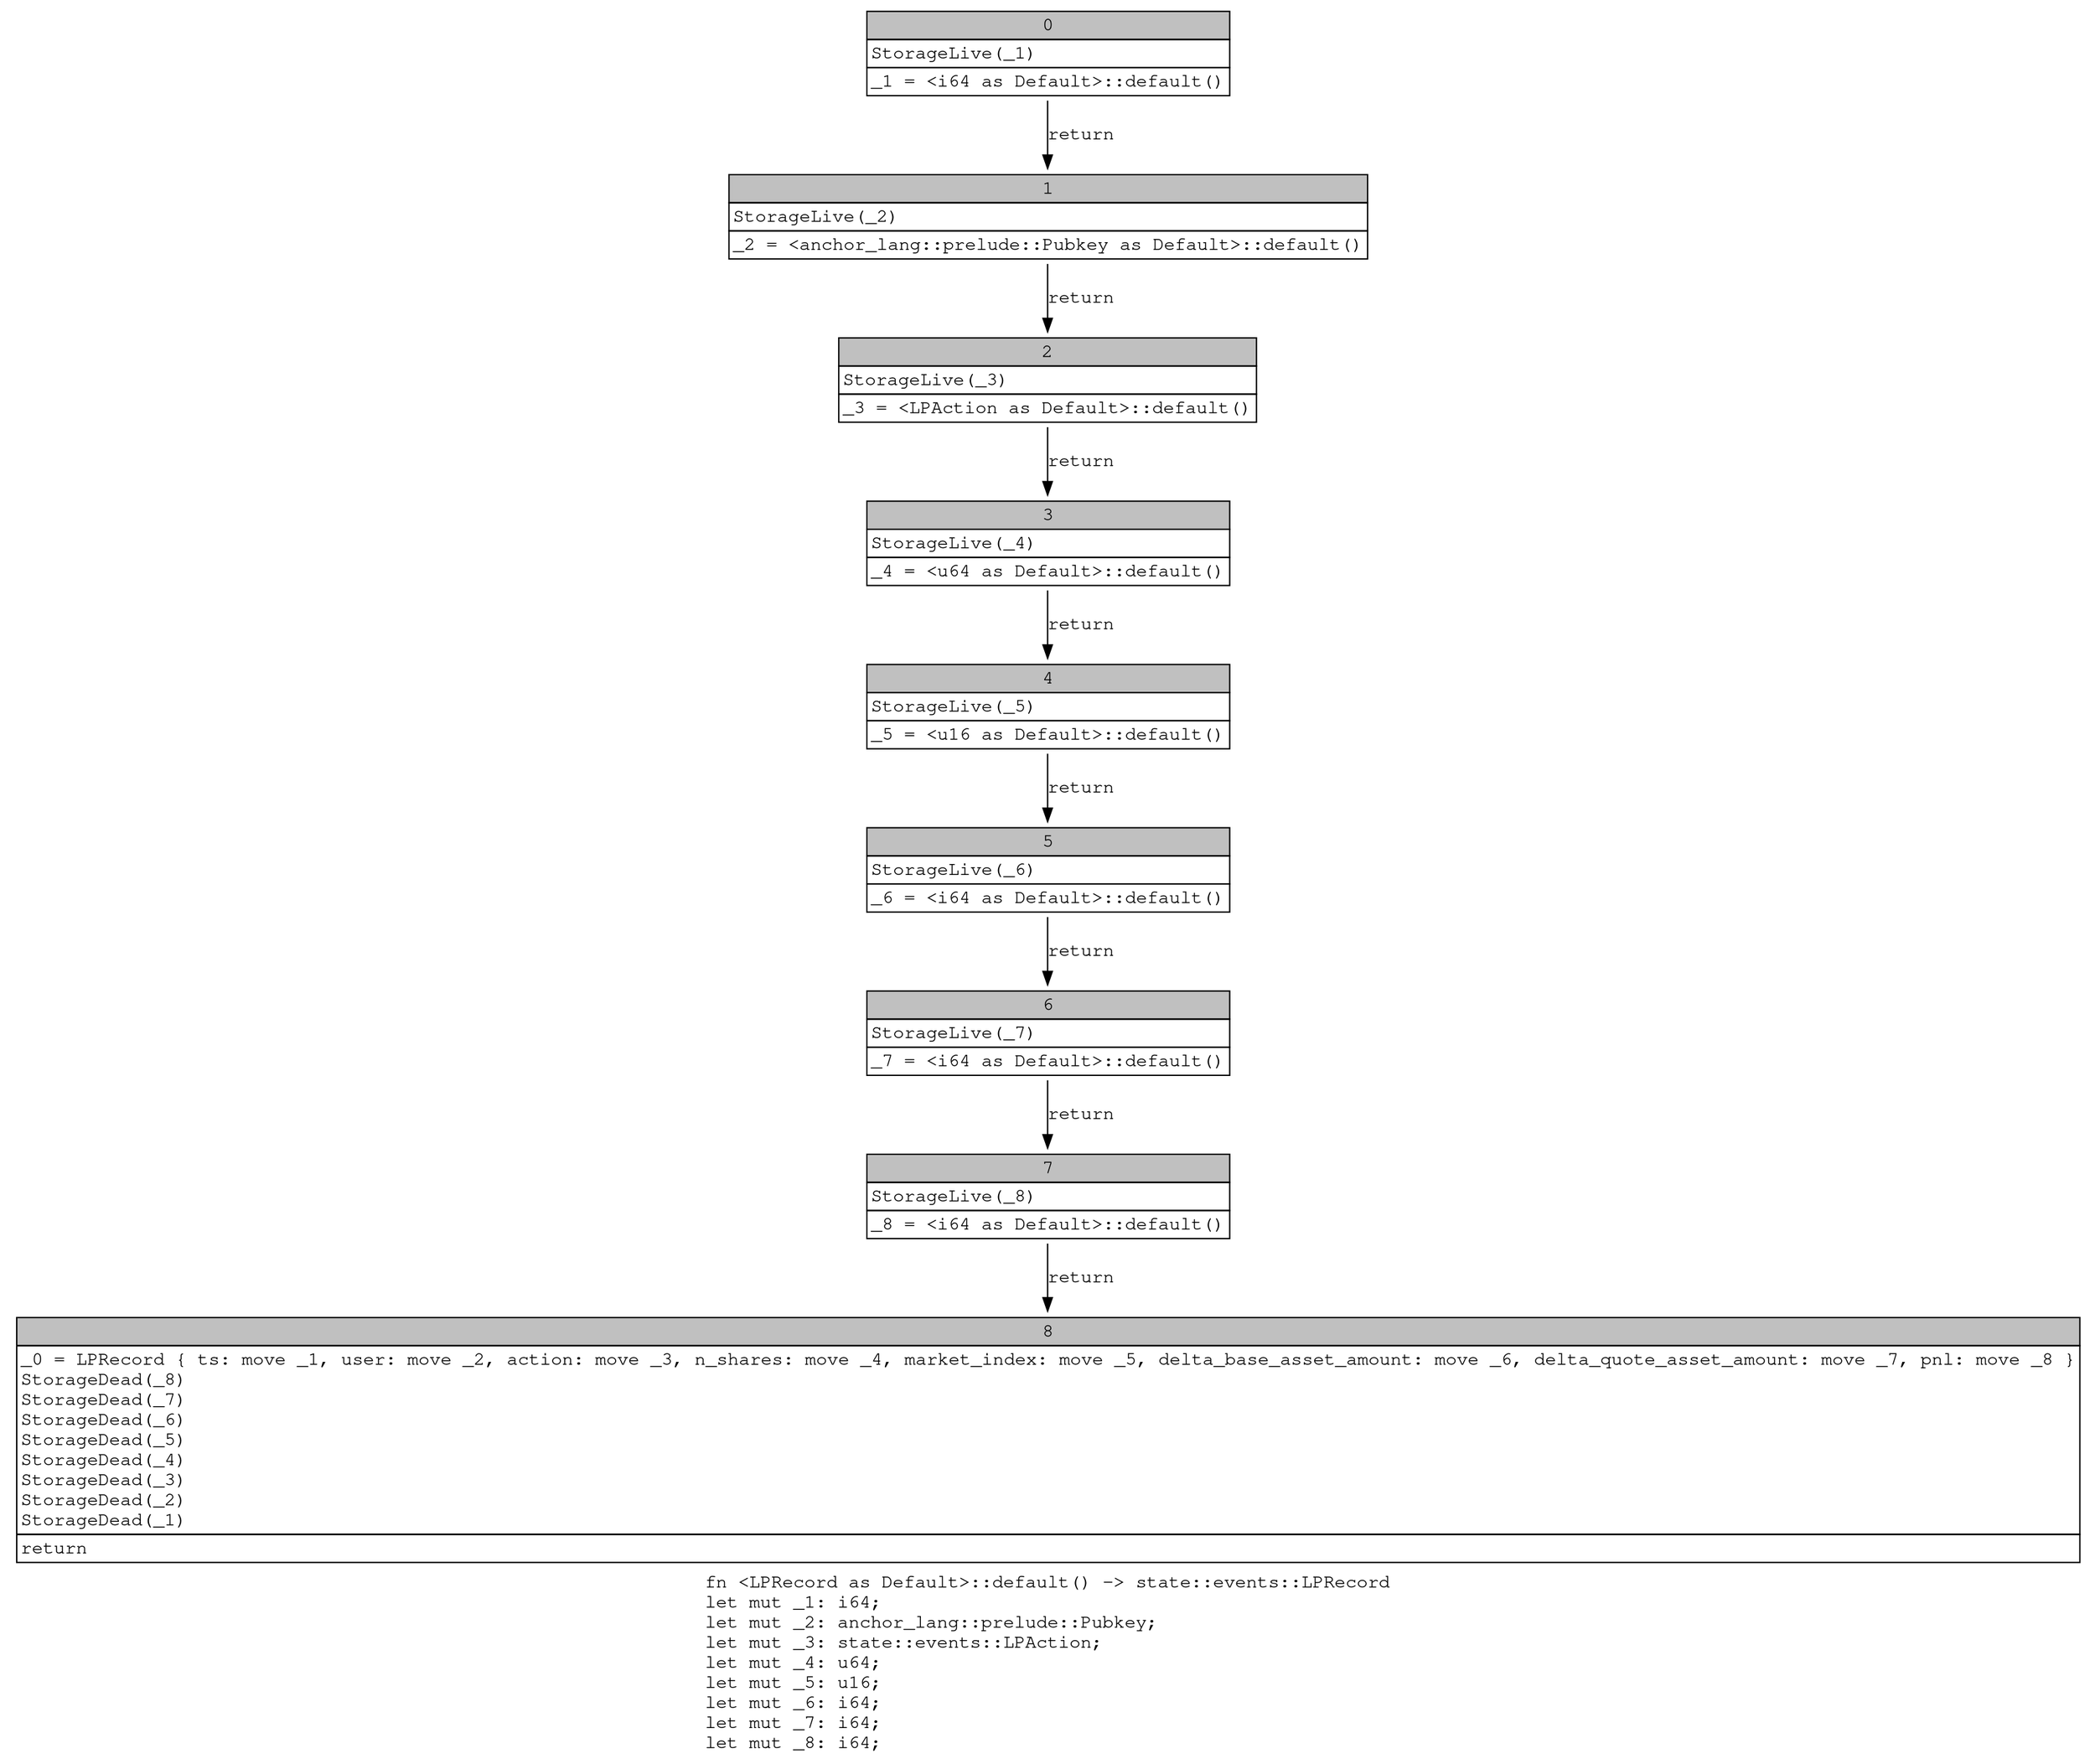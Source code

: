 digraph Mir_0_15646 {
    graph [fontname="Courier, monospace"];
    node [fontname="Courier, monospace"];
    edge [fontname="Courier, monospace"];
    label=<fn &lt;LPRecord as Default&gt;::default() -&gt; state::events::LPRecord<br align="left"/>let mut _1: i64;<br align="left"/>let mut _2: anchor_lang::prelude::Pubkey;<br align="left"/>let mut _3: state::events::LPAction;<br align="left"/>let mut _4: u64;<br align="left"/>let mut _5: u16;<br align="left"/>let mut _6: i64;<br align="left"/>let mut _7: i64;<br align="left"/>let mut _8: i64;<br align="left"/>>;
    bb0__0_15646 [shape="none", label=<<table border="0" cellborder="1" cellspacing="0"><tr><td bgcolor="gray" align="center" colspan="1">0</td></tr><tr><td align="left" balign="left">StorageLive(_1)<br/></td></tr><tr><td align="left">_1 = &lt;i64 as Default&gt;::default()</td></tr></table>>];
    bb1__0_15646 [shape="none", label=<<table border="0" cellborder="1" cellspacing="0"><tr><td bgcolor="gray" align="center" colspan="1">1</td></tr><tr><td align="left" balign="left">StorageLive(_2)<br/></td></tr><tr><td align="left">_2 = &lt;anchor_lang::prelude::Pubkey as Default&gt;::default()</td></tr></table>>];
    bb2__0_15646 [shape="none", label=<<table border="0" cellborder="1" cellspacing="0"><tr><td bgcolor="gray" align="center" colspan="1">2</td></tr><tr><td align="left" balign="left">StorageLive(_3)<br/></td></tr><tr><td align="left">_3 = &lt;LPAction as Default&gt;::default()</td></tr></table>>];
    bb3__0_15646 [shape="none", label=<<table border="0" cellborder="1" cellspacing="0"><tr><td bgcolor="gray" align="center" colspan="1">3</td></tr><tr><td align="left" balign="left">StorageLive(_4)<br/></td></tr><tr><td align="left">_4 = &lt;u64 as Default&gt;::default()</td></tr></table>>];
    bb4__0_15646 [shape="none", label=<<table border="0" cellborder="1" cellspacing="0"><tr><td bgcolor="gray" align="center" colspan="1">4</td></tr><tr><td align="left" balign="left">StorageLive(_5)<br/></td></tr><tr><td align="left">_5 = &lt;u16 as Default&gt;::default()</td></tr></table>>];
    bb5__0_15646 [shape="none", label=<<table border="0" cellborder="1" cellspacing="0"><tr><td bgcolor="gray" align="center" colspan="1">5</td></tr><tr><td align="left" balign="left">StorageLive(_6)<br/></td></tr><tr><td align="left">_6 = &lt;i64 as Default&gt;::default()</td></tr></table>>];
    bb6__0_15646 [shape="none", label=<<table border="0" cellborder="1" cellspacing="0"><tr><td bgcolor="gray" align="center" colspan="1">6</td></tr><tr><td align="left" balign="left">StorageLive(_7)<br/></td></tr><tr><td align="left">_7 = &lt;i64 as Default&gt;::default()</td></tr></table>>];
    bb7__0_15646 [shape="none", label=<<table border="0" cellborder="1" cellspacing="0"><tr><td bgcolor="gray" align="center" colspan="1">7</td></tr><tr><td align="left" balign="left">StorageLive(_8)<br/></td></tr><tr><td align="left">_8 = &lt;i64 as Default&gt;::default()</td></tr></table>>];
    bb8__0_15646 [shape="none", label=<<table border="0" cellborder="1" cellspacing="0"><tr><td bgcolor="gray" align="center" colspan="1">8</td></tr><tr><td align="left" balign="left">_0 = LPRecord { ts: move _1, user: move _2, action: move _3, n_shares: move _4, market_index: move _5, delta_base_asset_amount: move _6, delta_quote_asset_amount: move _7, pnl: move _8 }<br/>StorageDead(_8)<br/>StorageDead(_7)<br/>StorageDead(_6)<br/>StorageDead(_5)<br/>StorageDead(_4)<br/>StorageDead(_3)<br/>StorageDead(_2)<br/>StorageDead(_1)<br/></td></tr><tr><td align="left">return</td></tr></table>>];
    bb0__0_15646 -> bb1__0_15646 [label="return"];
    bb1__0_15646 -> bb2__0_15646 [label="return"];
    bb2__0_15646 -> bb3__0_15646 [label="return"];
    bb3__0_15646 -> bb4__0_15646 [label="return"];
    bb4__0_15646 -> bb5__0_15646 [label="return"];
    bb5__0_15646 -> bb6__0_15646 [label="return"];
    bb6__0_15646 -> bb7__0_15646 [label="return"];
    bb7__0_15646 -> bb8__0_15646 [label="return"];
}
